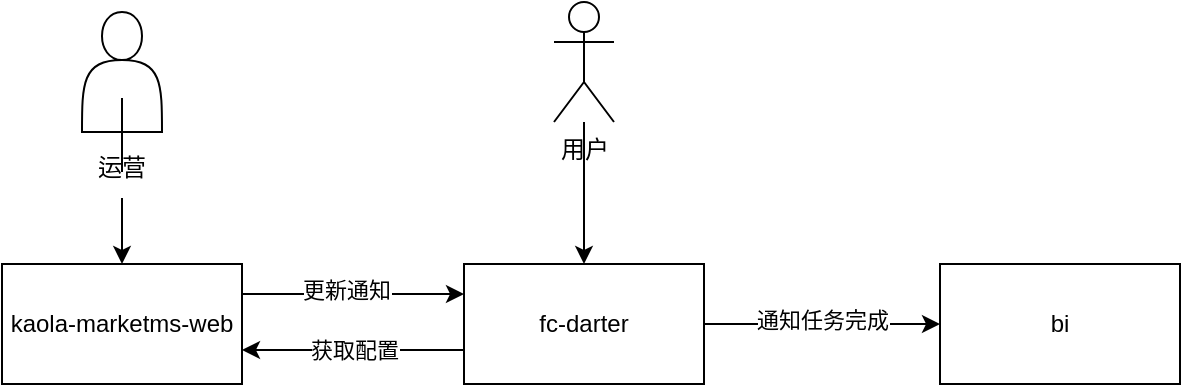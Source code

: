 <mxfile version="16.1.0" type="github">
  <diagram id="KIeycm3-wnIxIAPwnuyP" name="Page-1">
    <mxGraphModel dx="898" dy="698" grid="0" gridSize="10" guides="1" tooltips="1" connect="1" arrows="1" fold="1" page="1" pageScale="1" pageWidth="10000" pageHeight="20000" math="0" shadow="0">
      <root>
        <mxCell id="0" />
        <mxCell id="1" parent="0" />
        <mxCell id="V0tS8a68EQyRcNvxAlfq-1" value="kaola-marketms-web" style="rounded=0;whiteSpace=wrap;html=1;" vertex="1" parent="1">
          <mxGeometry x="194" y="295" width="120" height="60" as="geometry" />
        </mxCell>
        <mxCell id="V0tS8a68EQyRcNvxAlfq-9" value="获取配置" style="edgeStyle=orthogonalEdgeStyle;rounded=0;orthogonalLoop=1;jettySize=auto;html=1;" edge="1" parent="1" source="V0tS8a68EQyRcNvxAlfq-2" target="V0tS8a68EQyRcNvxAlfq-1">
          <mxGeometry relative="1" as="geometry">
            <Array as="points">
              <mxPoint x="367" y="338" />
              <mxPoint x="367" y="338" />
            </Array>
          </mxGeometry>
        </mxCell>
        <mxCell id="V0tS8a68EQyRcNvxAlfq-16" value="" style="edgeStyle=orthogonalEdgeStyle;rounded=0;orthogonalLoop=1;jettySize=auto;html=1;" edge="1" parent="1" source="V0tS8a68EQyRcNvxAlfq-2" target="V0tS8a68EQyRcNvxAlfq-6">
          <mxGeometry relative="1" as="geometry" />
        </mxCell>
        <mxCell id="V0tS8a68EQyRcNvxAlfq-17" value="通知任务完成" style="edgeLabel;html=1;align=center;verticalAlign=middle;resizable=0;points=[];" vertex="1" connectable="0" parent="V0tS8a68EQyRcNvxAlfq-16">
          <mxGeometry x="-0.152" y="1" relative="1" as="geometry">
            <mxPoint x="9" y="-1" as="offset" />
          </mxGeometry>
        </mxCell>
        <mxCell id="V0tS8a68EQyRcNvxAlfq-2" value="fc-darter" style="rounded=0;whiteSpace=wrap;html=1;" vertex="1" parent="1">
          <mxGeometry x="425" y="295" width="120" height="60" as="geometry" />
        </mxCell>
        <mxCell id="V0tS8a68EQyRcNvxAlfq-15" value="" style="edgeStyle=orthogonalEdgeStyle;rounded=0;orthogonalLoop=1;jettySize=auto;html=1;" edge="1" parent="1" source="V0tS8a68EQyRcNvxAlfq-5" target="V0tS8a68EQyRcNvxAlfq-2">
          <mxGeometry relative="1" as="geometry" />
        </mxCell>
        <mxCell id="V0tS8a68EQyRcNvxAlfq-5" value="用户" style="shape=umlActor;verticalLabelPosition=bottom;verticalAlign=top;html=1;outlineConnect=0;" vertex="1" parent="1">
          <mxGeometry x="470" y="164" width="30" height="60" as="geometry" />
        </mxCell>
        <mxCell id="V0tS8a68EQyRcNvxAlfq-6" value="bi" style="rounded=0;whiteSpace=wrap;html=1;" vertex="1" parent="1">
          <mxGeometry x="663" y="295" width="120" height="60" as="geometry" />
        </mxCell>
        <mxCell id="V0tS8a68EQyRcNvxAlfq-7" value="" style="endArrow=classic;html=1;rounded=0;exitX=1;exitY=0.25;exitDx=0;exitDy=0;entryX=0;entryY=0.25;entryDx=0;entryDy=0;" edge="1" parent="1" source="V0tS8a68EQyRcNvxAlfq-1" target="V0tS8a68EQyRcNvxAlfq-2">
          <mxGeometry width="50" height="50" relative="1" as="geometry">
            <mxPoint x="343" y="351" as="sourcePoint" />
            <mxPoint x="393" y="301" as="targetPoint" />
          </mxGeometry>
        </mxCell>
        <mxCell id="V0tS8a68EQyRcNvxAlfq-8" value="更新通知" style="edgeLabel;html=1;align=center;verticalAlign=middle;resizable=0;points=[];" vertex="1" connectable="0" parent="V0tS8a68EQyRcNvxAlfq-7">
          <mxGeometry x="-0.063" y="2" relative="1" as="geometry">
            <mxPoint as="offset" />
          </mxGeometry>
        </mxCell>
        <mxCell id="V0tS8a68EQyRcNvxAlfq-13" style="edgeStyle=orthogonalEdgeStyle;rounded=0;orthogonalLoop=1;jettySize=auto;html=1;startArrow=none;" edge="1" parent="1" source="V0tS8a68EQyRcNvxAlfq-12" target="V0tS8a68EQyRcNvxAlfq-1">
          <mxGeometry relative="1" as="geometry" />
        </mxCell>
        <mxCell id="V0tS8a68EQyRcNvxAlfq-11" value="" style="shape=actor;whiteSpace=wrap;html=1;" vertex="1" parent="1">
          <mxGeometry x="234" y="169" width="40" height="60" as="geometry" />
        </mxCell>
        <mxCell id="V0tS8a68EQyRcNvxAlfq-12" value="运营" style="text;html=1;strokeColor=none;fillColor=none;align=center;verticalAlign=middle;whiteSpace=wrap;rounded=0;" vertex="1" parent="1">
          <mxGeometry x="224" y="232" width="60" height="30" as="geometry" />
        </mxCell>
        <mxCell id="V0tS8a68EQyRcNvxAlfq-14" value="" style="edgeStyle=orthogonalEdgeStyle;rounded=0;orthogonalLoop=1;jettySize=auto;html=1;endArrow=none;" edge="1" parent="1" source="V0tS8a68EQyRcNvxAlfq-11" target="V0tS8a68EQyRcNvxAlfq-12">
          <mxGeometry relative="1" as="geometry">
            <mxPoint x="254" y="229" as="sourcePoint" />
            <mxPoint x="254" y="295" as="targetPoint" />
          </mxGeometry>
        </mxCell>
      </root>
    </mxGraphModel>
  </diagram>
</mxfile>
